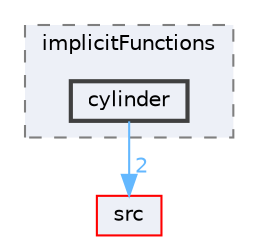 digraph "applications/utilities/preProcessing/setAlphaField/alphaFieldFunctions/implicitFunctions/cylinder"
{
 // LATEX_PDF_SIZE
  bgcolor="transparent";
  edge [fontname=Helvetica,fontsize=10,labelfontname=Helvetica,labelfontsize=10];
  node [fontname=Helvetica,fontsize=10,shape=box,height=0.2,width=0.4];
  compound=true
  subgraph clusterdir_b0474406b818fbdc2e27ce1a84b06ca4 {
    graph [ bgcolor="#edf0f7", pencolor="grey50", label="implicitFunctions", fontname=Helvetica,fontsize=10 style="filled,dashed", URL="dir_b0474406b818fbdc2e27ce1a84b06ca4.html",tooltip=""]
  dir_a2ac3ccb8678aea7e457a37a086f5a68 [label="cylinder", fillcolor="#edf0f7", color="grey25", style="filled,bold", URL="dir_a2ac3ccb8678aea7e457a37a086f5a68.html",tooltip=""];
  }
  dir_68267d1309a1af8e8297ef4c3efbcdba [label="src", fillcolor="#edf0f7", color="red", style="filled", URL="dir_68267d1309a1af8e8297ef4c3efbcdba.html",tooltip=""];
  dir_a2ac3ccb8678aea7e457a37a086f5a68->dir_68267d1309a1af8e8297ef4c3efbcdba [headlabel="2", labeldistance=1.5 headhref="dir_000795_003729.html" href="dir_000795_003729.html" color="steelblue1" fontcolor="steelblue1"];
}
